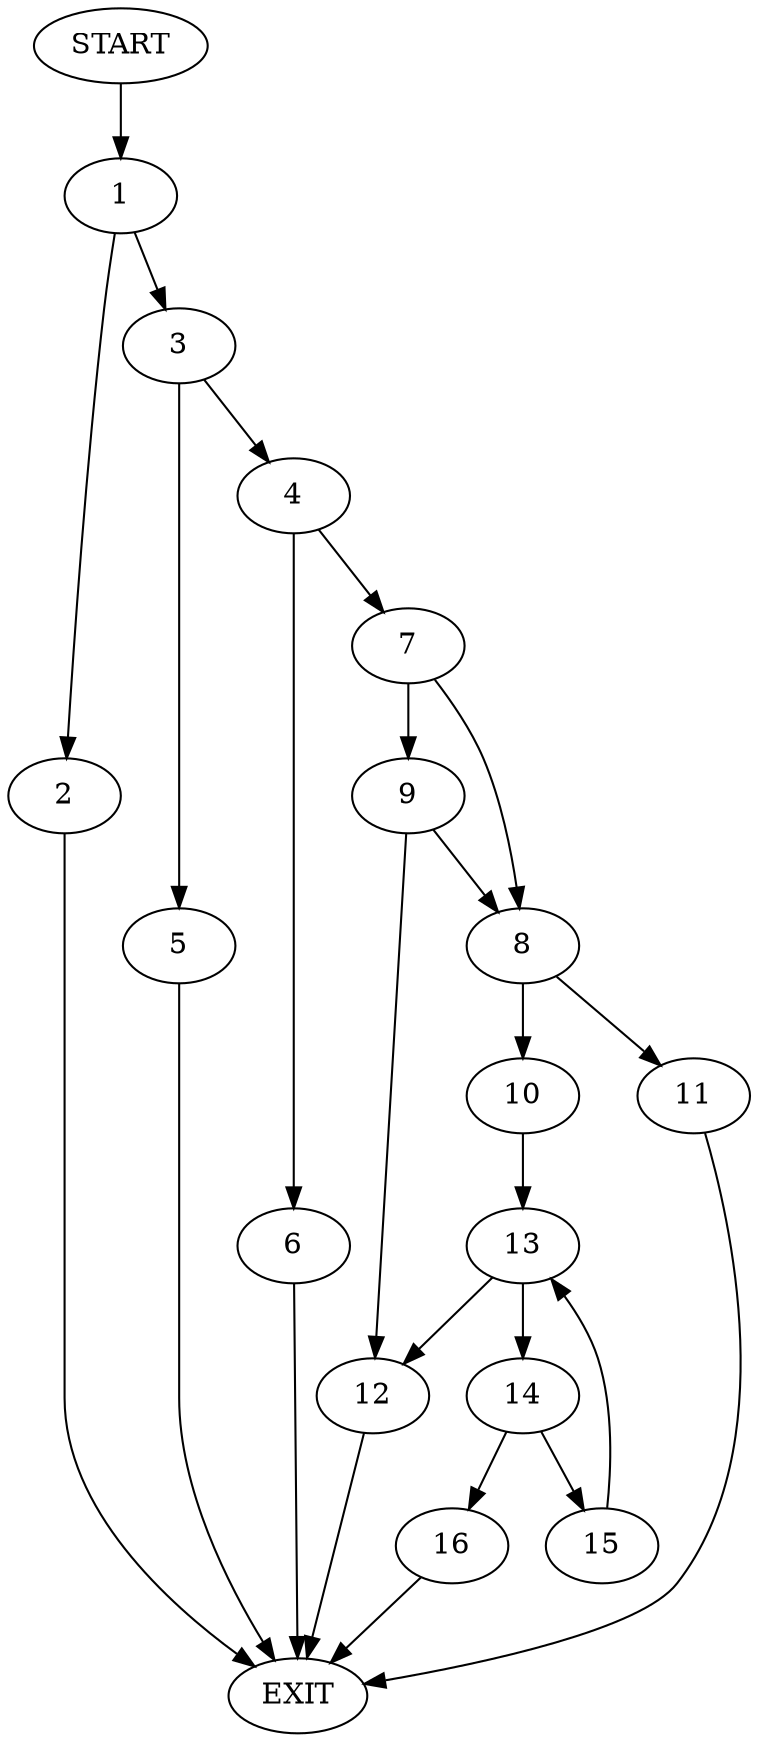 digraph {
0 [label="START"]
17 [label="EXIT"]
0 -> 1
1 -> 2
1 -> 3
2 -> 17
3 -> 4
3 -> 5
4 -> 6
4 -> 7
5 -> 17
7 -> 8
7 -> 9
6 -> 17
8 -> 10
8 -> 11
9 -> 8
9 -> 12
12 -> 17
11 -> 17
10 -> 13
13 -> 14
13 -> 12
14 -> 15
14 -> 16
15 -> 13
16 -> 17
}
